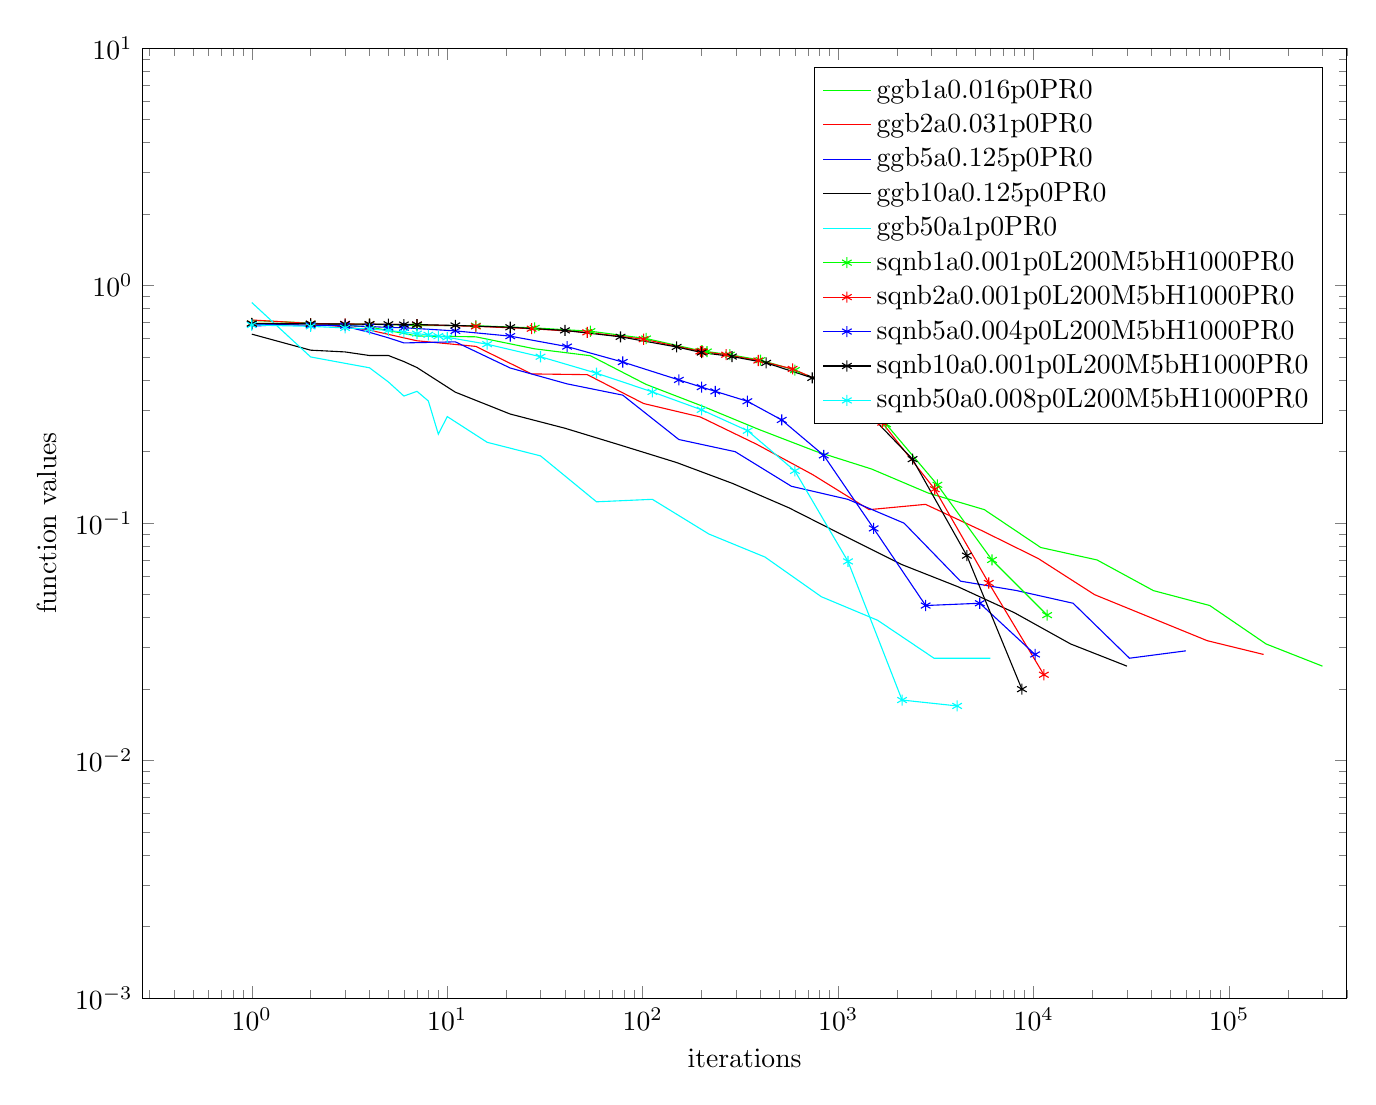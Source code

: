% This file was created by matlab2tikz v0.4.6 running on MATLAB 8.2.
% Copyright (c) 2008--2014, Nico Schlömer <nico.schloemer@gmail.com>
% All rights reserved.
% Minimal pgfplots version: 1.3
% 
% The latest updates can be retrieved from
%   http://www.mathworks.com/matlabcentral/fileexchange/22022-matlab2tikz
% where you can also make suggestions and rate matlab2tikz.
% 
%
% defining custom colors
\definecolor{mycolor1}{rgb}{0.0,1.0,1.0}%
%
\begin{tikzpicture}

\begin{axis}[%
width=6.023in,
height=4.75in,
scale only axis,
xmode=log,
xmin=0,
xmax=400000,
xminorticks=true,
xlabel={iterations},
ymode=log,
ymin=0.001,
ymax=10,
yminorticks=true,
ylabel={function values},
legend style={draw=black,fill=white,legend cell align=left}
]
\addplot [color=green,solid]
  table[row sep=crcr]{
1	0.714	\\
2	0.696	\\
4	0.67	\\
7	0.614	\\
14	0.609	\\
28	0.542	\\
54	0.507	\\
104	0.384	\\
202	0.311	\\
393	0.248	\\
763	0.201	\\
1482	0.169	\\
2879	0.134	\\
5591	0.114	\\
10859	0.079	\\
21088	0.07	\\
40956	0.052	\\
79539	0.045	\\
154473	0.031	\\
300000	0.025	\\
};
\addlegendentry{ggb1a0.016p0PR0};

\addplot [color=red,solid]
  table[row sep=crcr]{
1	0.717	\\
2	0.693	\\
3	0.67	\\
4	0.65	\\
7	0.586	\\
14	0.555	\\
27	0.425	\\
52	0.422	\\
101	0.319	\\
197	0.28	\\
382	0.215	\\
741	0.16	\\
1440	0.114	\\
2796	0.12	\\
5430	0.093	\\
10544	0.071	\\
20478	0.05	\\
39770	0.04	\\
77237	0.032	\\
150000	0.028	\\
};
\addlegendentry{ggb2a0.031p0PR0};

\addplot [color=blue,solid]
  table[row sep=crcr]{
1	0.675	\\
2	0.696	\\
3	0.674	\\
4	0.636	\\
5	0.603	\\
6	0.574	\\
11	0.58	\\
21	0.45	\\
41	0.386	\\
79	0.346	\\
153	0.225	\\
297	0.2	\\
576	0.143	\\
1119	0.126	\\
2172	0.1	\\
4218	0.057	\\
8192	0.052	\\
15908	0.046	\\
30895	0.027	\\
60000	0.029	\\
};
\addlegendentry{ggb5a0.125p0PR0};

\addplot [color=black,solid]
  table[row sep=crcr]{
1	0.625	\\
2	0.535	\\
3	0.526	\\
4	0.508	\\
5	0.508	\\
6	0.479	\\
7	0.452	\\
11	0.356	\\
21	0.288	\\
40	0.251	\\
77	0.213	\\
149	0.18	\\
288	0.147	\\
560	0.116	\\
1086	0.088	\\
2109	0.067	\\
4096	0.054	\\
7954	0.042	\\
15448	0.031	\\
30000	0.025	\\
};
\addlegendentry{ggb10a0.125p0PR0};

\addplot [color=mycolor1,solid]
  table[row sep=crcr]{
1	0.849	\\
2	0.501	\\
3	0.471	\\
4	0.451	\\
5	0.393	\\
6	0.343	\\
7	0.359	\\
8	0.327	\\
9	0.237	\\
10	0.281	\\
16	0.219	\\
30	0.192	\\
58	0.123	\\
112	0.126	\\
218	0.09	\\
422	0.072	\\
820	0.049	\\
1591	0.039	\\
3090	0.027	\\
6000	0.027	\\
};
\addlegendentry{ggb50a1p0PR0};

\addplot [color=green,solid,mark=asterisk,mark options={solid}]
  table[row sep=crcr]{
1	0.694	\\
2	0.692	\\
4	0.688	\\
7	0.68	\\
14	0.678	\\
28	0.664	\\
54	0.643	\\
104	0.599	\\
200	0.531	\\
201	0.531	\\
202	0.53	\\
213	0.528	\\
279	0.512	\\
400	0.486	\\
600	0.441	\\
1000	0.368	\\
1759	0.261	\\
3216	0.145	\\
6117	0.07	\\
11714	0.041	\\
};
\addlegendentry{sqnb1a0.001p0L200M5bH1000PR0};

\addplot [color=red,solid,mark=asterisk,mark options={solid}]
  table[row sep=crcr]{
1	0.693	\\
2	0.692	\\
3	0.69	\\
4	0.688	\\
7	0.685	\\
14	0.674	\\
27	0.659	\\
52	0.636	\\
101	0.595	\\
197	0.529	\\
200	0.528	\\
203	0.527	\\
267	0.512	\\
390	0.484	\\
584	0.446	\\
958	0.374	\\
1679	0.265	\\
3115	0.139	\\
5885	0.056	\\
11272	0.023	\\
};
\addlegendentry{sqnb2a0.001p0L200M5bH1000PR0};

\addplot [color=blue,solid,mark=asterisk,mark options={solid}]
  table[row sep=crcr]{
1	0.689	\\
2	0.681	\\
3	0.679	\\
4	0.673	\\
5	0.667	\\
6	0.665	\\
11	0.645	\\
21	0.613	\\
41	0.554	\\
79	0.477	\\
153	0.401	\\
200	0.374	\\
235	0.359	\\
343	0.326	\\
514	0.272	\\
843	0.193	\\
1518	0.095	\\
2800	0.045	\\
5299	0.046	\\
10160	0.028	\\
};
\addlegendentry{sqnb5a0.004p0L200M5bH1000PR0};

\addplot [color=black,solid,mark=asterisk,mark options={solid}]
  table[row sep=crcr]{
1	0.692	\\
2	0.691	\\
3	0.689	\\
4	0.688	\\
5	0.688	\\
6	0.686	\\
7	0.686	\\
11	0.68	\\
21	0.668	\\
40	0.648	\\
77	0.609	\\
149	0.552	\\
200	0.523	\\
286	0.503	\\
428	0.473	\\
736	0.409	\\
1298	0.314	\\
2400	0.186	\\
4549	0.073	\\
8700	0.02	\\
};
\addlegendentry{sqnb10a0.001p0L200M5bH1000PR0};

\addplot [color=mycolor1,solid,mark=asterisk,mark options={solid}]
  table[row sep=crcr]{
1	0.683	\\
2	0.674	\\
3	0.664	\\
4	0.657	\\
5	0.648	\\
6	0.637	\\
7	0.628	\\
8	0.621	\\
9	0.613	\\
10	0.606	\\
16	0.567	\\
30	0.502	\\
58	0.428	\\
112	0.357	\\
200	0.3	\\
344	0.245	\\
600	0.166	\\
1122	0.069	\\
2121	0.018	\\
4057	0.017	\\
};
\addlegendentry{sqnb50a0.008p0L200M5bH1000PR0};

\end{axis}
\end{tikzpicture}%